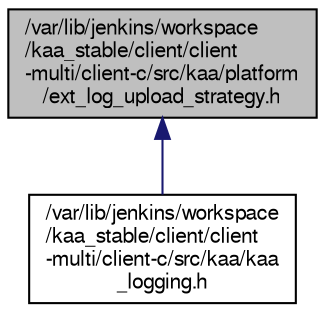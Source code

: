 digraph "/var/lib/jenkins/workspace/kaa_stable/client/client-multi/client-c/src/kaa/platform/ext_log_upload_strategy.h"
{
  bgcolor="transparent";
  edge [fontname="FreeSans",fontsize="10",labelfontname="FreeSans",labelfontsize="10"];
  node [fontname="FreeSans",fontsize="10",shape=record];
  Node1 [label="/var/lib/jenkins/workspace\l/kaa_stable/client/client\l-multi/client-c/src/kaa/platform\l/ext_log_upload_strategy.h",height=0.2,width=0.4,color="black", fillcolor="grey75", style="filled" fontcolor="black"];
  Node1 -> Node2 [dir="back",color="midnightblue",fontsize="10",style="solid",fontname="FreeSans"];
  Node2 [label="/var/lib/jenkins/workspace\l/kaa_stable/client/client\l-multi/client-c/src/kaa/kaa\l_logging.h",height=0.2,width=0.4,color="black",URL="$kaa__logging_8h.html",tooltip="Kaa data logging subsystem API. "];
}
